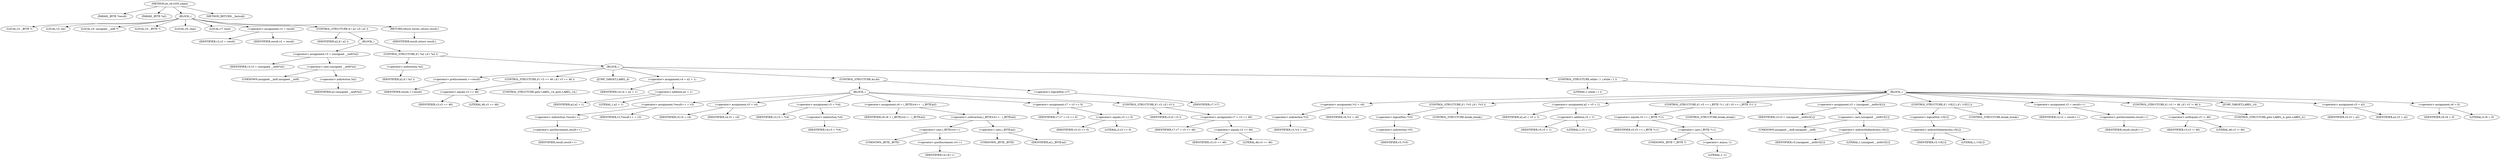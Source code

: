 digraph do_rfc1035_name {  
"1000107" [label = "(METHOD,do_rfc1035_name)" ]
"1000108" [label = "(PARAM,_BYTE *result)" ]
"1000109" [label = "(PARAM,_BYTE *a2)" ]
"1000110" [label = "(BLOCK,,)" ]
"1000111" [label = "(LOCAL,v2: _BYTE *)" ]
"1000112" [label = "(LOCAL,v3: int)" ]
"1000113" [label = "(LOCAL,v4: unsigned __int8 *)" ]
"1000114" [label = "(LOCAL,v5: _BYTE *)" ]
"1000115" [label = "(LOCAL,v6: char)" ]
"1000116" [label = "(LOCAL,v7: bool)" ]
"1000117" [label = "(<operator>.assignment,v2 = result)" ]
"1000118" [label = "(IDENTIFIER,v2,v2 = result)" ]
"1000119" [label = "(IDENTIFIER,result,v2 = result)" ]
"1000120" [label = "(CONTROL_STRUCTURE,if ( a2 ),if ( a2 ))" ]
"1000121" [label = "(IDENTIFIER,a2,if ( a2 ))" ]
"1000122" [label = "(BLOCK,,)" ]
"1000123" [label = "(<operator>.assignment,v3 = (unsigned __int8)*a2)" ]
"1000124" [label = "(IDENTIFIER,v3,v3 = (unsigned __int8)*a2)" ]
"1000125" [label = "(<operator>.cast,(unsigned __int8)*a2)" ]
"1000126" [label = "(UNKNOWN,unsigned __int8,unsigned __int8)" ]
"1000127" [label = "(<operator>.indirection,*a2)" ]
"1000128" [label = "(IDENTIFIER,a2,(unsigned __int8)*a2)" ]
"1000129" [label = "(CONTROL_STRUCTURE,if ( *a2 ),if ( *a2 ))" ]
"1000130" [label = "(<operator>.indirection,*a2)" ]
"1000131" [label = "(IDENTIFIER,a2,if ( *a2 ))" ]
"1000132" [label = "(BLOCK,,)" ]
"1000133" [label = "(<operator>.preIncrement,++result)" ]
"1000134" [label = "(IDENTIFIER,result,++result)" ]
"1000135" [label = "(CONTROL_STRUCTURE,if ( v3 == 46 ),if ( v3 == 46 ))" ]
"1000136" [label = "(<operator>.equals,v3 == 46)" ]
"1000137" [label = "(IDENTIFIER,v3,v3 == 46)" ]
"1000138" [label = "(LITERAL,46,v3 == 46)" ]
"1000139" [label = "(CONTROL_STRUCTURE,goto LABEL_14;,goto LABEL_14;)" ]
"1000140" [label = "(JUMP_TARGET,LABEL_4)" ]
"1000141" [label = "(<operator>.assignment,v4 = a2 + 1)" ]
"1000142" [label = "(IDENTIFIER,v4,v4 = a2 + 1)" ]
"1000143" [label = "(<operator>.addition,a2 + 1)" ]
"1000144" [label = "(IDENTIFIER,a2,a2 + 1)" ]
"1000145" [label = "(LITERAL,1,a2 + 1)" ]
"1000146" [label = "(CONTROL_STRUCTURE,do,do)" ]
"1000147" [label = "(BLOCK,,)" ]
"1000148" [label = "(<operator>.assignment,*result++ = v3)" ]
"1000149" [label = "(<operator>.indirection,*result++)" ]
"1000150" [label = "(<operator>.postIncrement,result++)" ]
"1000151" [label = "(IDENTIFIER,result,result++)" ]
"1000152" [label = "(IDENTIFIER,v3,*result++ = v3)" ]
"1000153" [label = "(<operator>.assignment,v5 = v4)" ]
"1000154" [label = "(IDENTIFIER,v5,v5 = v4)" ]
"1000155" [label = "(IDENTIFIER,v4,v5 = v4)" ]
"1000156" [label = "(<operator>.assignment,v3 = *v4)" ]
"1000157" [label = "(IDENTIFIER,v3,v3 = *v4)" ]
"1000158" [label = "(<operator>.indirection,*v4)" ]
"1000159" [label = "(IDENTIFIER,v4,v3 = *v4)" ]
"1000160" [label = "(<operator>.assignment,v6 = (_BYTE)v4++ - (_BYTE)a2)" ]
"1000161" [label = "(IDENTIFIER,v6,v6 = (_BYTE)v4++ - (_BYTE)a2)" ]
"1000162" [label = "(<operator>.subtraction,(_BYTE)v4++ - (_BYTE)a2)" ]
"1000163" [label = "(<operator>.cast,(_BYTE)v4++)" ]
"1000164" [label = "(UNKNOWN,_BYTE,_BYTE)" ]
"1000165" [label = "(<operator>.postIncrement,v4++)" ]
"1000166" [label = "(IDENTIFIER,v4,v4++)" ]
"1000167" [label = "(<operator>.cast,(_BYTE)a2)" ]
"1000168" [label = "(UNKNOWN,_BYTE,_BYTE)" ]
"1000169" [label = "(IDENTIFIER,a2,(_BYTE)a2)" ]
"1000170" [label = "(<operator>.assignment,v7 = v3 == 0)" ]
"1000171" [label = "(IDENTIFIER,v7,v7 = v3 == 0)" ]
"1000172" [label = "(<operator>.equals,v3 == 0)" ]
"1000173" [label = "(IDENTIFIER,v3,v3 == 0)" ]
"1000174" [label = "(LITERAL,0,v3 == 0)" ]
"1000175" [label = "(CONTROL_STRUCTURE,if ( v3 ),if ( v3 ))" ]
"1000176" [label = "(IDENTIFIER,v3,if ( v3 ))" ]
"1000177" [label = "(<operator>.assignment,v7 = v3 == 46)" ]
"1000178" [label = "(IDENTIFIER,v7,v7 = v3 == 46)" ]
"1000179" [label = "(<operator>.equals,v3 == 46)" ]
"1000180" [label = "(IDENTIFIER,v3,v3 == 46)" ]
"1000181" [label = "(LITERAL,46,v3 == 46)" ]
"1000182" [label = "(<operator>.logicalNot,!v7)" ]
"1000183" [label = "(IDENTIFIER,v7,!v7)" ]
"1000184" [label = "(CONTROL_STRUCTURE,while ( 1 ),while ( 1 ))" ]
"1000185" [label = "(LITERAL,1,while ( 1 ))" ]
"1000186" [label = "(BLOCK,,)" ]
"1000187" [label = "(<operator>.assignment,*v2 = v6)" ]
"1000188" [label = "(<operator>.indirection,*v2)" ]
"1000189" [label = "(IDENTIFIER,v2,*v2 = v6)" ]
"1000190" [label = "(IDENTIFIER,v6,*v2 = v6)" ]
"1000191" [label = "(CONTROL_STRUCTURE,if ( !*v5 ),if ( !*v5 ))" ]
"1000192" [label = "(<operator>.logicalNot,!*v5)" ]
"1000193" [label = "(<operator>.indirection,*v5)" ]
"1000194" [label = "(IDENTIFIER,v5,!*v5)" ]
"1000195" [label = "(CONTROL_STRUCTURE,break;,break;)" ]
"1000196" [label = "(<operator>.assignment,a2 = v5 + 1)" ]
"1000197" [label = "(IDENTIFIER,a2,a2 = v5 + 1)" ]
"1000198" [label = "(<operator>.addition,v5 + 1)" ]
"1000199" [label = "(IDENTIFIER,v5,v5 + 1)" ]
"1000200" [label = "(LITERAL,1,v5 + 1)" ]
"1000201" [label = "(CONTROL_STRUCTURE,if ( v5 == (_BYTE *)-1 ),if ( v5 == (_BYTE *)-1 ))" ]
"1000202" [label = "(<operator>.equals,v5 == (_BYTE *)-1)" ]
"1000203" [label = "(IDENTIFIER,v5,v5 == (_BYTE *)-1)" ]
"1000204" [label = "(<operator>.cast,(_BYTE *)-1)" ]
"1000205" [label = "(UNKNOWN,_BYTE *,_BYTE *)" ]
"1000206" [label = "(<operator>.minus,-1)" ]
"1000207" [label = "(LITERAL,1,-1)" ]
"1000208" [label = "(CONTROL_STRUCTURE,break;,break;)" ]
"1000209" [label = "(<operator>.assignment,v3 = (unsigned __int8)v5[1])" ]
"1000210" [label = "(IDENTIFIER,v3,v3 = (unsigned __int8)v5[1])" ]
"1000211" [label = "(<operator>.cast,(unsigned __int8)v5[1])" ]
"1000212" [label = "(UNKNOWN,unsigned __int8,unsigned __int8)" ]
"1000213" [label = "(<operator>.indirectIndexAccess,v5[1])" ]
"1000214" [label = "(IDENTIFIER,v5,(unsigned __int8)v5[1])" ]
"1000215" [label = "(LITERAL,1,(unsigned __int8)v5[1])" ]
"1000216" [label = "(CONTROL_STRUCTURE,if ( !v5[1] ),if ( !v5[1] ))" ]
"1000217" [label = "(<operator>.logicalNot,!v5[1])" ]
"1000218" [label = "(<operator>.indirectIndexAccess,v5[1])" ]
"1000219" [label = "(IDENTIFIER,v5,!v5[1])" ]
"1000220" [label = "(LITERAL,1,!v5[1])" ]
"1000221" [label = "(CONTROL_STRUCTURE,break;,break;)" ]
"1000222" [label = "(<operator>.assignment,v2 = result++)" ]
"1000223" [label = "(IDENTIFIER,v2,v2 = result++)" ]
"1000224" [label = "(<operator>.postIncrement,result++)" ]
"1000225" [label = "(IDENTIFIER,result,result++)" ]
"1000226" [label = "(CONTROL_STRUCTURE,if ( v3 != 46 ),if ( v3 != 46 ))" ]
"1000227" [label = "(<operator>.notEquals,v3 != 46)" ]
"1000228" [label = "(IDENTIFIER,v3,v3 != 46)" ]
"1000229" [label = "(LITERAL,46,v3 != 46)" ]
"1000230" [label = "(CONTROL_STRUCTURE,goto LABEL_4;,goto LABEL_4;)" ]
"1000231" [label = "(JUMP_TARGET,LABEL_14)" ]
"1000232" [label = "(<operator>.assignment,v5 = a2)" ]
"1000233" [label = "(IDENTIFIER,v5,v5 = a2)" ]
"1000234" [label = "(IDENTIFIER,a2,v5 = a2)" ]
"1000235" [label = "(<operator>.assignment,v6 = 0)" ]
"1000236" [label = "(IDENTIFIER,v6,v6 = 0)" ]
"1000237" [label = "(LITERAL,0,v6 = 0)" ]
"1000238" [label = "(RETURN,return result;,return result;)" ]
"1000239" [label = "(IDENTIFIER,result,return result;)" ]
"1000240" [label = "(METHOD_RETURN,__fastcall)" ]
  "1000107" -> "1000108" 
  "1000107" -> "1000109" 
  "1000107" -> "1000110" 
  "1000107" -> "1000240" 
  "1000110" -> "1000111" 
  "1000110" -> "1000112" 
  "1000110" -> "1000113" 
  "1000110" -> "1000114" 
  "1000110" -> "1000115" 
  "1000110" -> "1000116" 
  "1000110" -> "1000117" 
  "1000110" -> "1000120" 
  "1000110" -> "1000238" 
  "1000117" -> "1000118" 
  "1000117" -> "1000119" 
  "1000120" -> "1000121" 
  "1000120" -> "1000122" 
  "1000122" -> "1000123" 
  "1000122" -> "1000129" 
  "1000123" -> "1000124" 
  "1000123" -> "1000125" 
  "1000125" -> "1000126" 
  "1000125" -> "1000127" 
  "1000127" -> "1000128" 
  "1000129" -> "1000130" 
  "1000129" -> "1000132" 
  "1000130" -> "1000131" 
  "1000132" -> "1000133" 
  "1000132" -> "1000135" 
  "1000132" -> "1000140" 
  "1000132" -> "1000141" 
  "1000132" -> "1000146" 
  "1000132" -> "1000184" 
  "1000133" -> "1000134" 
  "1000135" -> "1000136" 
  "1000135" -> "1000139" 
  "1000136" -> "1000137" 
  "1000136" -> "1000138" 
  "1000141" -> "1000142" 
  "1000141" -> "1000143" 
  "1000143" -> "1000144" 
  "1000143" -> "1000145" 
  "1000146" -> "1000147" 
  "1000146" -> "1000182" 
  "1000147" -> "1000148" 
  "1000147" -> "1000153" 
  "1000147" -> "1000156" 
  "1000147" -> "1000160" 
  "1000147" -> "1000170" 
  "1000147" -> "1000175" 
  "1000148" -> "1000149" 
  "1000148" -> "1000152" 
  "1000149" -> "1000150" 
  "1000150" -> "1000151" 
  "1000153" -> "1000154" 
  "1000153" -> "1000155" 
  "1000156" -> "1000157" 
  "1000156" -> "1000158" 
  "1000158" -> "1000159" 
  "1000160" -> "1000161" 
  "1000160" -> "1000162" 
  "1000162" -> "1000163" 
  "1000162" -> "1000167" 
  "1000163" -> "1000164" 
  "1000163" -> "1000165" 
  "1000165" -> "1000166" 
  "1000167" -> "1000168" 
  "1000167" -> "1000169" 
  "1000170" -> "1000171" 
  "1000170" -> "1000172" 
  "1000172" -> "1000173" 
  "1000172" -> "1000174" 
  "1000175" -> "1000176" 
  "1000175" -> "1000177" 
  "1000177" -> "1000178" 
  "1000177" -> "1000179" 
  "1000179" -> "1000180" 
  "1000179" -> "1000181" 
  "1000182" -> "1000183" 
  "1000184" -> "1000185" 
  "1000184" -> "1000186" 
  "1000186" -> "1000187" 
  "1000186" -> "1000191" 
  "1000186" -> "1000196" 
  "1000186" -> "1000201" 
  "1000186" -> "1000209" 
  "1000186" -> "1000216" 
  "1000186" -> "1000222" 
  "1000186" -> "1000226" 
  "1000186" -> "1000231" 
  "1000186" -> "1000232" 
  "1000186" -> "1000235" 
  "1000187" -> "1000188" 
  "1000187" -> "1000190" 
  "1000188" -> "1000189" 
  "1000191" -> "1000192" 
  "1000191" -> "1000195" 
  "1000192" -> "1000193" 
  "1000193" -> "1000194" 
  "1000196" -> "1000197" 
  "1000196" -> "1000198" 
  "1000198" -> "1000199" 
  "1000198" -> "1000200" 
  "1000201" -> "1000202" 
  "1000201" -> "1000208" 
  "1000202" -> "1000203" 
  "1000202" -> "1000204" 
  "1000204" -> "1000205" 
  "1000204" -> "1000206" 
  "1000206" -> "1000207" 
  "1000209" -> "1000210" 
  "1000209" -> "1000211" 
  "1000211" -> "1000212" 
  "1000211" -> "1000213" 
  "1000213" -> "1000214" 
  "1000213" -> "1000215" 
  "1000216" -> "1000217" 
  "1000216" -> "1000221" 
  "1000217" -> "1000218" 
  "1000218" -> "1000219" 
  "1000218" -> "1000220" 
  "1000222" -> "1000223" 
  "1000222" -> "1000224" 
  "1000224" -> "1000225" 
  "1000226" -> "1000227" 
  "1000226" -> "1000230" 
  "1000227" -> "1000228" 
  "1000227" -> "1000229" 
  "1000232" -> "1000233" 
  "1000232" -> "1000234" 
  "1000235" -> "1000236" 
  "1000235" -> "1000237" 
  "1000238" -> "1000239" 
}

